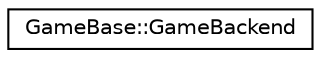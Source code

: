 digraph "Graphical Class Hierarchy"
{
 // LATEX_PDF_SIZE
  edge [fontname="Helvetica",fontsize="10",labelfontname="Helvetica",labelfontsize="10"];
  node [fontname="Helvetica",fontsize="10",shape=record];
  rankdir="LR";
  Node0 [label="GameBase::GameBackend",height=0.2,width=0.4,color="black", fillcolor="white", style="filled",URL="$struct_game_base_1_1_game_backend.html",tooltip=" "];
}
